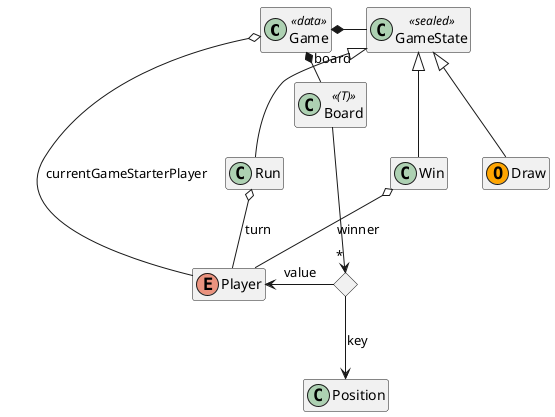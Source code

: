 @startuml
'https://plantuml.com/class-diagram

hide empty members

class Game <<data>>

enum Player

Game o-- Player : currentGameStarterPlayer

class Board <<(T)>>
<> MapEntry
Board --> "*" MapEntry
MapEntry --> Position : key
Player <- MapEntry : value

Game *- Board : board

class GameState <<sealed>>
Game *- GameState

GameState <|-- Draw
GameState <|-- Run
GameState <|-- Win

class Draw <<(O,orange)>>

Run o-- Player: turn
Win o-- Player: winner



@enduml